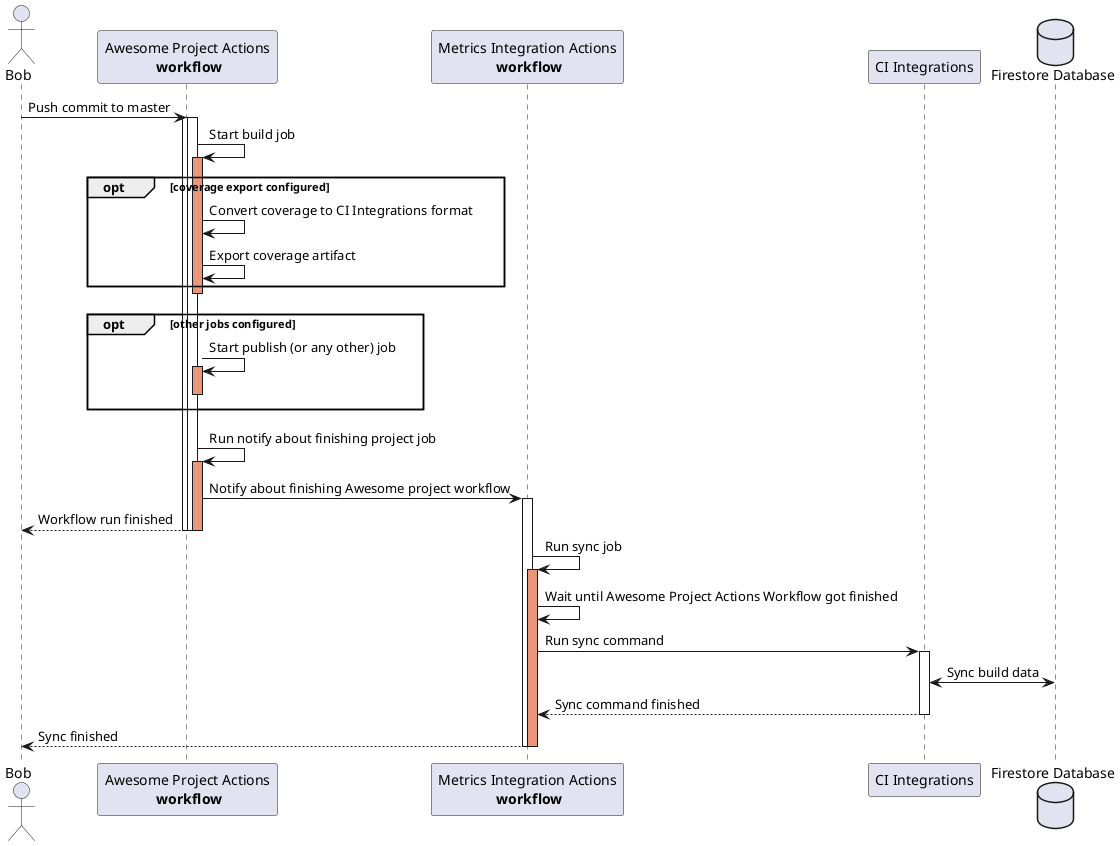@startuml github_actions_sequence_diagram

actor Bob

participant "Awesome Project Actions\n **workflow**" as AwesomeWorkflow

participant "Metrics Integration Actions\n **workflow**" as IntegrationsWorkflow
participant "CI Integrations" as CiIntegrations

database "Firestore Database" as Firestore


Bob -> AwesomeWorkflow : Push commit to master
activate AwesomeWorkflow

activate AwesomeWorkflow
AwesomeWorkflow -> AwesomeWorkflow : Start build job
activate AwesomeWorkflow #DarkSalmon


opt coverage export configured
    AwesomeWorkflow -> AwesomeWorkflow : Convert coverage to CI Integrations format
    AwesomeWorkflow -> AwesomeWorkflow : Export coverage artifact
end
deactivate AwesomeWorkflow

AwesomeWorkflow -[hidden]> IntegrationsWorkflow

opt other jobs configured
AwesomeWorkflow -> AwesomeWorkflow : Start publish (or any other) job
activate AwesomeWorkflow #DarkSalmon

deactivate AwesomeWorkflow
end

AwesomeWorkflow -[hidden]> IntegrationsWorkflow
AwesomeWorkflow -> AwesomeWorkflow : Run notify about finishing project job
activate AwesomeWorkflow #DarkSalmon

AwesomeWorkflow -> IntegrationsWorkflow : Notify about finishing Awesome project workflow
activate IntegrationsWorkflow

AwesomeWorkflow --> Bob : Workflow run finished
deactivate AwesomeWorkflow
deactivate AwesomeWorkflow
deactivate AwesomeWorkflow

IntegrationsWorkflow -> IntegrationsWorkflow : Run sync job
activate IntegrationsWorkflow #DarkSalmon

IntegrationsWorkflow -> IntegrationsWorkflow : Wait until Awesome Project Actions Workflow got finished
IntegrationsWorkflow -> CiIntegrations : Run sync command
activate CiIntegrations

CiIntegrations <-> Firestore : Sync build data
return Sync command finished

IntegrationsWorkflow --> Bob : Sync finished
deactivate IntegrationsWorkflow
deactivate IntegrationsWorkflow

@enduml
